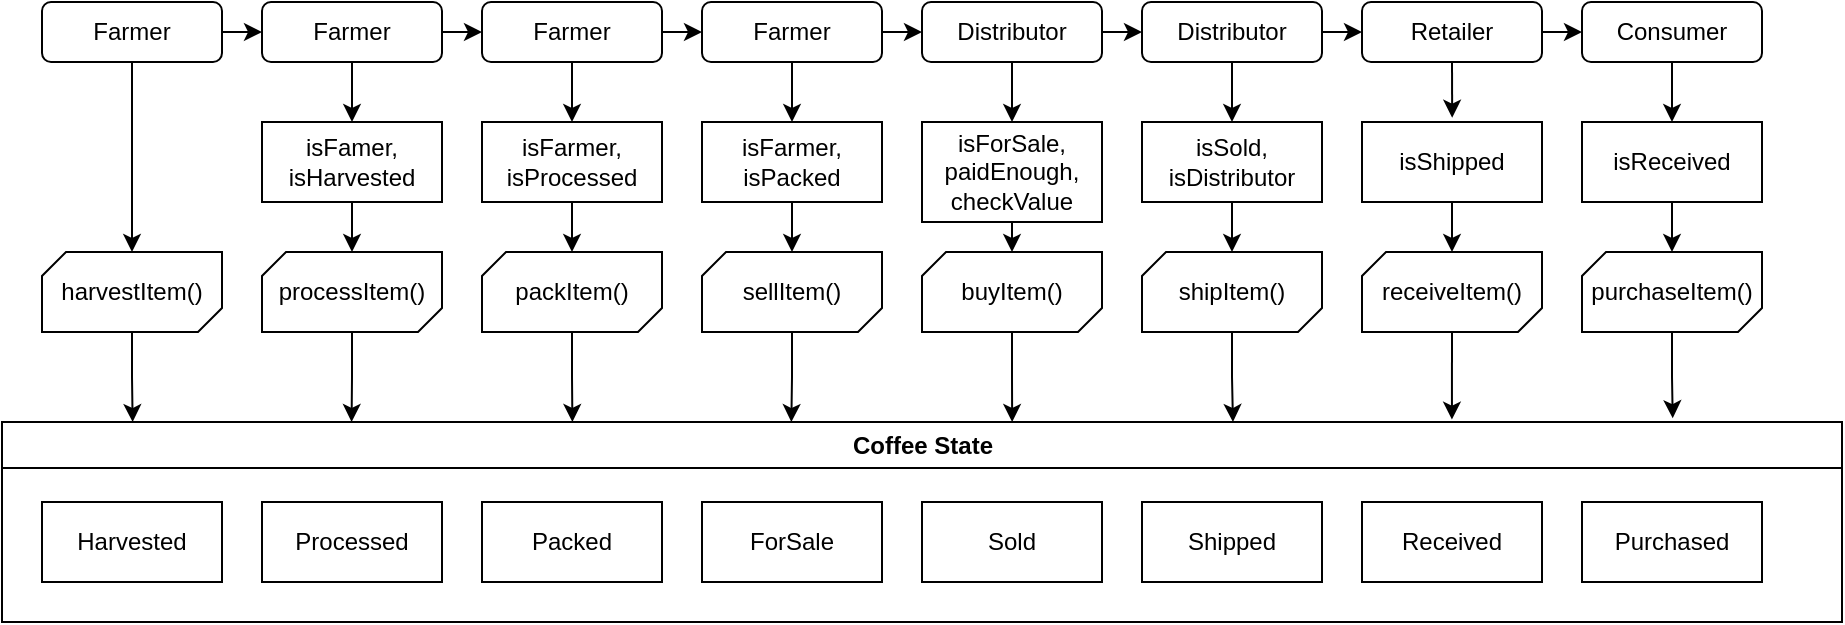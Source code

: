 <mxfile version="13.6.5" type="github">
  <diagram name="Page-1" id="0783ab3e-0a74-02c8-0abd-f7b4e66b4bec">
    <mxGraphModel dx="983" dy="603" grid="1" gridSize="10" guides="1" tooltips="1" connect="1" arrows="1" fold="1" page="1" pageScale="1" pageWidth="1169" pageHeight="827" background="#ffffff" math="0" shadow="0">
      <root>
        <mxCell id="0" />
        <mxCell id="1" parent="0" />
        <mxCell id="RSENpwH8fazvTOk3t6OL-1" style="edgeStyle=orthogonalEdgeStyle;rounded=0;orthogonalLoop=1;jettySize=auto;html=1;exitX=1;exitY=0.5;exitDx=0;exitDy=0;entryX=0;entryY=0.5;entryDx=0;entryDy=0;" edge="1" parent="1" source="RSENpwH8fazvTOk3t6OL-3" target="RSENpwH8fazvTOk3t6OL-6">
          <mxGeometry relative="1" as="geometry" />
        </mxCell>
        <mxCell id="RSENpwH8fazvTOk3t6OL-2" style="edgeStyle=orthogonalEdgeStyle;rounded=0;orthogonalLoop=1;jettySize=auto;html=1;exitX=0.5;exitY=1;exitDx=0;exitDy=0;entryX=0.5;entryY=0;entryDx=0;entryDy=0;entryPerimeter=0;" edge="1" parent="1" source="RSENpwH8fazvTOk3t6OL-3" target="RSENpwH8fazvTOk3t6OL-19">
          <mxGeometry relative="1" as="geometry" />
        </mxCell>
        <mxCell id="RSENpwH8fazvTOk3t6OL-3" value="Farmer" style="rounded=1;whiteSpace=wrap;html=1;" vertex="1" parent="1">
          <mxGeometry x="130" y="60" width="90" height="30" as="geometry" />
        </mxCell>
        <mxCell id="RSENpwH8fazvTOk3t6OL-4" style="edgeStyle=orthogonalEdgeStyle;rounded=0;orthogonalLoop=1;jettySize=auto;html=1;exitX=1;exitY=0.5;exitDx=0;exitDy=0;entryX=0;entryY=0.5;entryDx=0;entryDy=0;" edge="1" parent="1" source="RSENpwH8fazvTOk3t6OL-6" target="RSENpwH8fazvTOk3t6OL-9">
          <mxGeometry relative="1" as="geometry" />
        </mxCell>
        <mxCell id="RSENpwH8fazvTOk3t6OL-5" style="edgeStyle=orthogonalEdgeStyle;rounded=0;orthogonalLoop=1;jettySize=auto;html=1;exitX=0.5;exitY=1;exitDx=0;exitDy=0;entryX=0.5;entryY=0;entryDx=0;entryDy=0;" edge="1" parent="1" source="RSENpwH8fazvTOk3t6OL-6" target="RSENpwH8fazvTOk3t6OL-17">
          <mxGeometry relative="1" as="geometry" />
        </mxCell>
        <mxCell id="RSENpwH8fazvTOk3t6OL-6" value="Farmer" style="rounded=1;whiteSpace=wrap;html=1;" vertex="1" parent="1">
          <mxGeometry x="240" y="60" width="90" height="30" as="geometry" />
        </mxCell>
        <mxCell id="RSENpwH8fazvTOk3t6OL-7" style="edgeStyle=orthogonalEdgeStyle;rounded=0;orthogonalLoop=1;jettySize=auto;html=1;exitX=1;exitY=0.5;exitDx=0;exitDy=0;entryX=0;entryY=0.5;entryDx=0;entryDy=0;" edge="1" parent="1" source="RSENpwH8fazvTOk3t6OL-9" target="RSENpwH8fazvTOk3t6OL-12">
          <mxGeometry relative="1" as="geometry" />
        </mxCell>
        <mxCell id="RSENpwH8fazvTOk3t6OL-8" style="edgeStyle=orthogonalEdgeStyle;rounded=0;orthogonalLoop=1;jettySize=auto;html=1;exitX=0.5;exitY=1;exitDx=0;exitDy=0;entryX=0.5;entryY=0;entryDx=0;entryDy=0;" edge="1" parent="1" source="RSENpwH8fazvTOk3t6OL-9" target="RSENpwH8fazvTOk3t6OL-43">
          <mxGeometry relative="1" as="geometry" />
        </mxCell>
        <mxCell id="RSENpwH8fazvTOk3t6OL-9" value="Farmer" style="rounded=1;whiteSpace=wrap;html=1;" vertex="1" parent="1">
          <mxGeometry x="350" y="60" width="90" height="30" as="geometry" />
        </mxCell>
        <mxCell id="RSENpwH8fazvTOk3t6OL-10" style="edgeStyle=orthogonalEdgeStyle;rounded=0;orthogonalLoop=1;jettySize=auto;html=1;exitX=1;exitY=0.5;exitDx=0;exitDy=0;entryX=0;entryY=0.5;entryDx=0;entryDy=0;" edge="1" parent="1" source="RSENpwH8fazvTOk3t6OL-12" target="RSENpwH8fazvTOk3t6OL-15">
          <mxGeometry relative="1" as="geometry" />
        </mxCell>
        <mxCell id="RSENpwH8fazvTOk3t6OL-11" style="edgeStyle=orthogonalEdgeStyle;rounded=0;orthogonalLoop=1;jettySize=auto;html=1;exitX=0.5;exitY=1;exitDx=0;exitDy=0;entryX=0.5;entryY=0;entryDx=0;entryDy=0;" edge="1" parent="1" source="RSENpwH8fazvTOk3t6OL-12" target="RSENpwH8fazvTOk3t6OL-45">
          <mxGeometry relative="1" as="geometry" />
        </mxCell>
        <mxCell id="RSENpwH8fazvTOk3t6OL-12" value="Farmer" style="rounded=1;whiteSpace=wrap;html=1;" vertex="1" parent="1">
          <mxGeometry x="460" y="60" width="90" height="30" as="geometry" />
        </mxCell>
        <mxCell id="RSENpwH8fazvTOk3t6OL-13" style="edgeStyle=orthogonalEdgeStyle;rounded=0;orthogonalLoop=1;jettySize=auto;html=1;exitX=0.5;exitY=1;exitDx=0;exitDy=0;entryX=0.5;entryY=0;entryDx=0;entryDy=0;" edge="1" parent="1" source="RSENpwH8fazvTOk3t6OL-15" target="RSENpwH8fazvTOk3t6OL-47">
          <mxGeometry relative="1" as="geometry" />
        </mxCell>
        <mxCell id="RSENpwH8fazvTOk3t6OL-14" style="edgeStyle=orthogonalEdgeStyle;rounded=0;orthogonalLoop=1;jettySize=auto;html=1;exitX=1;exitY=0.5;exitDx=0;exitDy=0;entryX=0;entryY=0.5;entryDx=0;entryDy=0;" edge="1" parent="1" source="RSENpwH8fazvTOk3t6OL-15" target="RSENpwH8fazvTOk3t6OL-30">
          <mxGeometry relative="1" as="geometry" />
        </mxCell>
        <mxCell id="RSENpwH8fazvTOk3t6OL-15" value="Distributor" style="rounded=1;whiteSpace=wrap;html=1;" vertex="1" parent="1">
          <mxGeometry x="570" y="60" width="90" height="30" as="geometry" />
        </mxCell>
        <mxCell id="RSENpwH8fazvTOk3t6OL-16" style="edgeStyle=orthogonalEdgeStyle;rounded=0;orthogonalLoop=1;jettySize=auto;html=1;exitX=0.5;exitY=1;exitDx=0;exitDy=0;entryX=0.5;entryY=0;entryDx=0;entryDy=0;entryPerimeter=0;" edge="1" parent="1" source="RSENpwH8fazvTOk3t6OL-17" target="RSENpwH8fazvTOk3t6OL-21">
          <mxGeometry relative="1" as="geometry" />
        </mxCell>
        <mxCell id="RSENpwH8fazvTOk3t6OL-17" value="isFamer,&lt;br&gt;isHarvested" style="rounded=0;whiteSpace=wrap;html=1;" vertex="1" parent="1">
          <mxGeometry x="240" y="120" width="90" height="40" as="geometry" />
        </mxCell>
        <mxCell id="RSENpwH8fazvTOk3t6OL-18" style="edgeStyle=orthogonalEdgeStyle;rounded=0;orthogonalLoop=1;jettySize=auto;html=1;exitX=0.5;exitY=1;exitDx=0;exitDy=0;exitPerimeter=0;entryX=0.071;entryY=0;entryDx=0;entryDy=0;entryPerimeter=0;" edge="1" parent="1" source="RSENpwH8fazvTOk3t6OL-19" target="RSENpwH8fazvTOk3t6OL-54">
          <mxGeometry relative="1" as="geometry" />
        </mxCell>
        <mxCell id="RSENpwH8fazvTOk3t6OL-19" value="harvestItem()" style="verticalLabelPosition=middle;verticalAlign=middle;shape=mxgraph.basic.diag_snip_rect;dx=6;whiteSpace=wrap;html=1;labelPosition=center;align=center;" vertex="1" parent="1">
          <mxGeometry x="130" y="185" width="90" height="40" as="geometry" />
        </mxCell>
        <mxCell id="RSENpwH8fazvTOk3t6OL-20" style="edgeStyle=orthogonalEdgeStyle;rounded=0;orthogonalLoop=1;jettySize=auto;html=1;exitX=0.5;exitY=1;exitDx=0;exitDy=0;exitPerimeter=0;entryX=0.19;entryY=0;entryDx=0;entryDy=0;entryPerimeter=0;" edge="1" parent="1" source="RSENpwH8fazvTOk3t6OL-21" target="RSENpwH8fazvTOk3t6OL-54">
          <mxGeometry relative="1" as="geometry" />
        </mxCell>
        <mxCell id="RSENpwH8fazvTOk3t6OL-21" value="processItem()" style="verticalLabelPosition=middle;verticalAlign=middle;shape=mxgraph.basic.diag_snip_rect;dx=6;whiteSpace=wrap;html=1;labelPosition=center;align=center;" vertex="1" parent="1">
          <mxGeometry x="240" y="185" width="90" height="40" as="geometry" />
        </mxCell>
        <mxCell id="RSENpwH8fazvTOk3t6OL-22" style="edgeStyle=orthogonalEdgeStyle;rounded=0;orthogonalLoop=1;jettySize=auto;html=1;exitX=0.5;exitY=1;exitDx=0;exitDy=0;exitPerimeter=0;entryX=0.31;entryY=0;entryDx=0;entryDy=0;entryPerimeter=0;" edge="1" parent="1" source="RSENpwH8fazvTOk3t6OL-23" target="RSENpwH8fazvTOk3t6OL-54">
          <mxGeometry relative="1" as="geometry" />
        </mxCell>
        <mxCell id="RSENpwH8fazvTOk3t6OL-23" value="packItem()" style="verticalLabelPosition=middle;verticalAlign=middle;shape=mxgraph.basic.diag_snip_rect;dx=6;whiteSpace=wrap;html=1;labelPosition=center;align=center;" vertex="1" parent="1">
          <mxGeometry x="350" y="185" width="90" height="40" as="geometry" />
        </mxCell>
        <mxCell id="RSENpwH8fazvTOk3t6OL-24" style="edgeStyle=orthogonalEdgeStyle;rounded=0;orthogonalLoop=1;jettySize=auto;html=1;exitX=0.5;exitY=1;exitDx=0;exitDy=0;exitPerimeter=0;entryX=0.429;entryY=0;entryDx=0;entryDy=0;entryPerimeter=0;" edge="1" parent="1" source="RSENpwH8fazvTOk3t6OL-25" target="RSENpwH8fazvTOk3t6OL-54">
          <mxGeometry relative="1" as="geometry" />
        </mxCell>
        <mxCell id="RSENpwH8fazvTOk3t6OL-25" value="sellItem()" style="verticalLabelPosition=middle;verticalAlign=middle;shape=mxgraph.basic.diag_snip_rect;dx=6;whiteSpace=wrap;html=1;labelPosition=center;align=center;" vertex="1" parent="1">
          <mxGeometry x="460" y="185" width="90" height="40" as="geometry" />
        </mxCell>
        <mxCell id="RSENpwH8fazvTOk3t6OL-26" style="edgeStyle=orthogonalEdgeStyle;rounded=0;orthogonalLoop=1;jettySize=auto;html=1;exitX=0.5;exitY=1;exitDx=0;exitDy=0;exitPerimeter=0;entryX=0.549;entryY=0;entryDx=0;entryDy=0;entryPerimeter=0;" edge="1" parent="1" source="RSENpwH8fazvTOk3t6OL-27" target="RSENpwH8fazvTOk3t6OL-54">
          <mxGeometry relative="1" as="geometry" />
        </mxCell>
        <mxCell id="RSENpwH8fazvTOk3t6OL-27" value="buyItem()" style="verticalLabelPosition=middle;verticalAlign=middle;shape=mxgraph.basic.diag_snip_rect;dx=6;whiteSpace=wrap;html=1;labelPosition=center;align=center;" vertex="1" parent="1">
          <mxGeometry x="570" y="185" width="90" height="40" as="geometry" />
        </mxCell>
        <mxCell id="RSENpwH8fazvTOk3t6OL-28" style="edgeStyle=orthogonalEdgeStyle;rounded=0;orthogonalLoop=1;jettySize=auto;html=1;exitX=0.5;exitY=1;exitDx=0;exitDy=0;entryX=0.5;entryY=0;entryDx=0;entryDy=0;" edge="1" parent="1" source="RSENpwH8fazvTOk3t6OL-30" target="RSENpwH8fazvTOk3t6OL-49">
          <mxGeometry relative="1" as="geometry" />
        </mxCell>
        <mxCell id="RSENpwH8fazvTOk3t6OL-29" style="edgeStyle=orthogonalEdgeStyle;rounded=0;orthogonalLoop=1;jettySize=auto;html=1;exitX=1;exitY=0.5;exitDx=0;exitDy=0;entryX=0;entryY=0.5;entryDx=0;entryDy=0;" edge="1" parent="1" source="RSENpwH8fazvTOk3t6OL-30" target="RSENpwH8fazvTOk3t6OL-35">
          <mxGeometry relative="1" as="geometry" />
        </mxCell>
        <mxCell id="RSENpwH8fazvTOk3t6OL-30" value="Distributor" style="rounded=1;whiteSpace=wrap;html=1;" vertex="1" parent="1">
          <mxGeometry x="680" y="60" width="90" height="30" as="geometry" />
        </mxCell>
        <mxCell id="RSENpwH8fazvTOk3t6OL-31" style="edgeStyle=orthogonalEdgeStyle;rounded=0;orthogonalLoop=1;jettySize=auto;html=1;exitX=0.5;exitY=1;exitDx=0;exitDy=0;exitPerimeter=0;entryX=0.669;entryY=0;entryDx=0;entryDy=0;entryPerimeter=0;" edge="1" parent="1" source="RSENpwH8fazvTOk3t6OL-32" target="RSENpwH8fazvTOk3t6OL-54">
          <mxGeometry relative="1" as="geometry" />
        </mxCell>
        <mxCell id="RSENpwH8fazvTOk3t6OL-32" value="shipItem()" style="verticalLabelPosition=middle;verticalAlign=middle;shape=mxgraph.basic.diag_snip_rect;dx=6;whiteSpace=wrap;html=1;labelPosition=center;align=center;" vertex="1" parent="1">
          <mxGeometry x="680" y="185" width="90" height="40" as="geometry" />
        </mxCell>
        <mxCell id="RSENpwH8fazvTOk3t6OL-33" style="edgeStyle=orthogonalEdgeStyle;rounded=0;orthogonalLoop=1;jettySize=auto;html=1;exitX=1;exitY=0.5;exitDx=0;exitDy=0;entryX=0;entryY=0.5;entryDx=0;entryDy=0;" edge="1" parent="1" source="RSENpwH8fazvTOk3t6OL-35" target="RSENpwH8fazvTOk3t6OL-39">
          <mxGeometry relative="1" as="geometry" />
        </mxCell>
        <mxCell id="RSENpwH8fazvTOk3t6OL-34" style="edgeStyle=orthogonalEdgeStyle;rounded=0;orthogonalLoop=1;jettySize=auto;html=1;exitX=0.5;exitY=1;exitDx=0;exitDy=0;entryX=0.501;entryY=-0.054;entryDx=0;entryDy=0;entryPerimeter=0;" edge="1" parent="1" source="RSENpwH8fazvTOk3t6OL-35" target="RSENpwH8fazvTOk3t6OL-51">
          <mxGeometry relative="1" as="geometry" />
        </mxCell>
        <mxCell id="RSENpwH8fazvTOk3t6OL-35" value="Retailer" style="rounded=1;whiteSpace=wrap;html=1;" vertex="1" parent="1">
          <mxGeometry x="790" y="60" width="90" height="30" as="geometry" />
        </mxCell>
        <mxCell id="RSENpwH8fazvTOk3t6OL-36" style="edgeStyle=orthogonalEdgeStyle;rounded=0;orthogonalLoop=1;jettySize=auto;html=1;exitX=0.5;exitY=1;exitDx=0;exitDy=0;exitPerimeter=0;entryX=0.788;entryY=-0.012;entryDx=0;entryDy=0;entryPerimeter=0;" edge="1" parent="1" source="RSENpwH8fazvTOk3t6OL-37" target="RSENpwH8fazvTOk3t6OL-54">
          <mxGeometry relative="1" as="geometry" />
        </mxCell>
        <mxCell id="RSENpwH8fazvTOk3t6OL-37" value="receiveItem()" style="verticalLabelPosition=middle;verticalAlign=middle;shape=mxgraph.basic.diag_snip_rect;dx=6;whiteSpace=wrap;html=1;labelPosition=center;align=center;" vertex="1" parent="1">
          <mxGeometry x="790" y="185" width="90" height="40" as="geometry" />
        </mxCell>
        <mxCell id="RSENpwH8fazvTOk3t6OL-38" style="edgeStyle=orthogonalEdgeStyle;rounded=0;orthogonalLoop=1;jettySize=auto;html=1;exitX=0.5;exitY=1;exitDx=0;exitDy=0;entryX=0.5;entryY=0;entryDx=0;entryDy=0;" edge="1" parent="1" source="RSENpwH8fazvTOk3t6OL-39" target="RSENpwH8fazvTOk3t6OL-53">
          <mxGeometry relative="1" as="geometry" />
        </mxCell>
        <mxCell id="RSENpwH8fazvTOk3t6OL-39" value="Consumer" style="rounded=1;whiteSpace=wrap;html=1;" vertex="1" parent="1">
          <mxGeometry x="900" y="60" width="90" height="30" as="geometry" />
        </mxCell>
        <mxCell id="RSENpwH8fazvTOk3t6OL-40" style="edgeStyle=orthogonalEdgeStyle;rounded=0;orthogonalLoop=1;jettySize=auto;html=1;exitX=0.5;exitY=1;exitDx=0;exitDy=0;exitPerimeter=0;entryX=0.908;entryY=-0.019;entryDx=0;entryDy=0;entryPerimeter=0;" edge="1" parent="1" source="RSENpwH8fazvTOk3t6OL-41" target="RSENpwH8fazvTOk3t6OL-54">
          <mxGeometry relative="1" as="geometry" />
        </mxCell>
        <mxCell id="RSENpwH8fazvTOk3t6OL-41" value="purchaseItem()" style="verticalLabelPosition=middle;verticalAlign=middle;shape=mxgraph.basic.diag_snip_rect;dx=6;whiteSpace=wrap;html=1;labelPosition=center;align=center;" vertex="1" parent="1">
          <mxGeometry x="900" y="185" width="90" height="40" as="geometry" />
        </mxCell>
        <mxCell id="RSENpwH8fazvTOk3t6OL-42" style="edgeStyle=orthogonalEdgeStyle;rounded=0;orthogonalLoop=1;jettySize=auto;html=1;exitX=0.5;exitY=1;exitDx=0;exitDy=0;entryX=0.5;entryY=0;entryDx=0;entryDy=0;entryPerimeter=0;" edge="1" parent="1" source="RSENpwH8fazvTOk3t6OL-43" target="RSENpwH8fazvTOk3t6OL-23">
          <mxGeometry relative="1" as="geometry" />
        </mxCell>
        <mxCell id="RSENpwH8fazvTOk3t6OL-43" value="isFarmer,&lt;br&gt;isProcessed" style="rounded=0;whiteSpace=wrap;html=1;" vertex="1" parent="1">
          <mxGeometry x="350" y="120" width="90" height="40" as="geometry" />
        </mxCell>
        <mxCell id="RSENpwH8fazvTOk3t6OL-44" style="edgeStyle=orthogonalEdgeStyle;rounded=0;orthogonalLoop=1;jettySize=auto;html=1;exitX=0.5;exitY=1;exitDx=0;exitDy=0;entryX=0.5;entryY=0;entryDx=0;entryDy=0;entryPerimeter=0;" edge="1" parent="1" source="RSENpwH8fazvTOk3t6OL-45" target="RSENpwH8fazvTOk3t6OL-25">
          <mxGeometry relative="1" as="geometry" />
        </mxCell>
        <mxCell id="RSENpwH8fazvTOk3t6OL-45" value="isFarmer,&lt;br&gt;isPacked" style="rounded=0;whiteSpace=wrap;html=1;" vertex="1" parent="1">
          <mxGeometry x="460" y="120" width="90" height="40" as="geometry" />
        </mxCell>
        <mxCell id="RSENpwH8fazvTOk3t6OL-46" style="edgeStyle=orthogonalEdgeStyle;rounded=0;orthogonalLoop=1;jettySize=auto;html=1;exitX=0.5;exitY=1;exitDx=0;exitDy=0;entryX=0.5;entryY=0;entryDx=0;entryDy=0;entryPerimeter=0;" edge="1" parent="1" source="RSENpwH8fazvTOk3t6OL-47" target="RSENpwH8fazvTOk3t6OL-27">
          <mxGeometry relative="1" as="geometry" />
        </mxCell>
        <mxCell id="RSENpwH8fazvTOk3t6OL-47" value="isForSale,&lt;br&gt;paidEnough,&lt;br&gt;checkValue" style="rounded=0;whiteSpace=wrap;html=1;" vertex="1" parent="1">
          <mxGeometry x="570" y="120" width="90" height="50" as="geometry" />
        </mxCell>
        <mxCell id="RSENpwH8fazvTOk3t6OL-48" style="edgeStyle=orthogonalEdgeStyle;rounded=0;orthogonalLoop=1;jettySize=auto;html=1;exitX=0.5;exitY=1;exitDx=0;exitDy=0;entryX=0.5;entryY=0;entryDx=0;entryDy=0;entryPerimeter=0;" edge="1" parent="1" source="RSENpwH8fazvTOk3t6OL-49" target="RSENpwH8fazvTOk3t6OL-32">
          <mxGeometry relative="1" as="geometry" />
        </mxCell>
        <mxCell id="RSENpwH8fazvTOk3t6OL-49" value="isSold,&lt;br&gt;isDistributor" style="rounded=0;whiteSpace=wrap;html=1;" vertex="1" parent="1">
          <mxGeometry x="680" y="120" width="90" height="40" as="geometry" />
        </mxCell>
        <mxCell id="RSENpwH8fazvTOk3t6OL-50" style="edgeStyle=orthogonalEdgeStyle;rounded=0;orthogonalLoop=1;jettySize=auto;html=1;exitX=0.5;exitY=1;exitDx=0;exitDy=0;entryX=0.5;entryY=0;entryDx=0;entryDy=0;entryPerimeter=0;" edge="1" parent="1" source="RSENpwH8fazvTOk3t6OL-51" target="RSENpwH8fazvTOk3t6OL-37">
          <mxGeometry relative="1" as="geometry" />
        </mxCell>
        <mxCell id="RSENpwH8fazvTOk3t6OL-51" value="isShipped" style="rounded=0;whiteSpace=wrap;html=1;" vertex="1" parent="1">
          <mxGeometry x="790" y="120" width="90" height="40" as="geometry" />
        </mxCell>
        <mxCell id="RSENpwH8fazvTOk3t6OL-52" style="edgeStyle=orthogonalEdgeStyle;rounded=0;orthogonalLoop=1;jettySize=auto;html=1;exitX=0.5;exitY=1;exitDx=0;exitDy=0;entryX=0.5;entryY=0;entryDx=0;entryDy=0;entryPerimeter=0;" edge="1" parent="1" source="RSENpwH8fazvTOk3t6OL-53" target="RSENpwH8fazvTOk3t6OL-41">
          <mxGeometry relative="1" as="geometry" />
        </mxCell>
        <mxCell id="RSENpwH8fazvTOk3t6OL-53" value="isReceived" style="rounded=0;whiteSpace=wrap;html=1;" vertex="1" parent="1">
          <mxGeometry x="900" y="120" width="90" height="40" as="geometry" />
        </mxCell>
        <mxCell id="RSENpwH8fazvTOk3t6OL-54" value="Coffee State" style="swimlane;html=1;" vertex="1" parent="1">
          <mxGeometry x="110" y="270" width="920" height="100" as="geometry" />
        </mxCell>
        <mxCell id="RSENpwH8fazvTOk3t6OL-55" value="Harvested" style="rounded=0;whiteSpace=wrap;html=1;" vertex="1" parent="RSENpwH8fazvTOk3t6OL-54">
          <mxGeometry x="20" y="40" width="90" height="40" as="geometry" />
        </mxCell>
        <mxCell id="RSENpwH8fazvTOk3t6OL-56" value="Processed" style="rounded=0;whiteSpace=wrap;html=1;" vertex="1" parent="RSENpwH8fazvTOk3t6OL-54">
          <mxGeometry x="130" y="40" width="90" height="40" as="geometry" />
        </mxCell>
        <mxCell id="RSENpwH8fazvTOk3t6OL-57" value="Packed" style="rounded=0;whiteSpace=wrap;html=1;" vertex="1" parent="RSENpwH8fazvTOk3t6OL-54">
          <mxGeometry x="240" y="40" width="90" height="40" as="geometry" />
        </mxCell>
        <mxCell id="RSENpwH8fazvTOk3t6OL-58" value="ForSale" style="rounded=0;whiteSpace=wrap;html=1;" vertex="1" parent="RSENpwH8fazvTOk3t6OL-54">
          <mxGeometry x="350" y="40" width="90" height="40" as="geometry" />
        </mxCell>
        <mxCell id="RSENpwH8fazvTOk3t6OL-59" value="Sold" style="rounded=0;whiteSpace=wrap;html=1;" vertex="1" parent="RSENpwH8fazvTOk3t6OL-54">
          <mxGeometry x="460" y="40" width="90" height="40" as="geometry" />
        </mxCell>
        <mxCell id="RSENpwH8fazvTOk3t6OL-60" value="Shipped" style="rounded=0;whiteSpace=wrap;html=1;" vertex="1" parent="RSENpwH8fazvTOk3t6OL-54">
          <mxGeometry x="570" y="40" width="90" height="40" as="geometry" />
        </mxCell>
        <mxCell id="RSENpwH8fazvTOk3t6OL-61" value="Received" style="rounded=0;whiteSpace=wrap;html=1;" vertex="1" parent="RSENpwH8fazvTOk3t6OL-54">
          <mxGeometry x="680" y="40" width="90" height="40" as="geometry" />
        </mxCell>
        <mxCell id="RSENpwH8fazvTOk3t6OL-62" value="Purchased" style="rounded=0;whiteSpace=wrap;html=1;" vertex="1" parent="RSENpwH8fazvTOk3t6OL-54">
          <mxGeometry x="790" y="40" width="90" height="40" as="geometry" />
        </mxCell>
      </root>
    </mxGraphModel>
  </diagram>
</mxfile>

